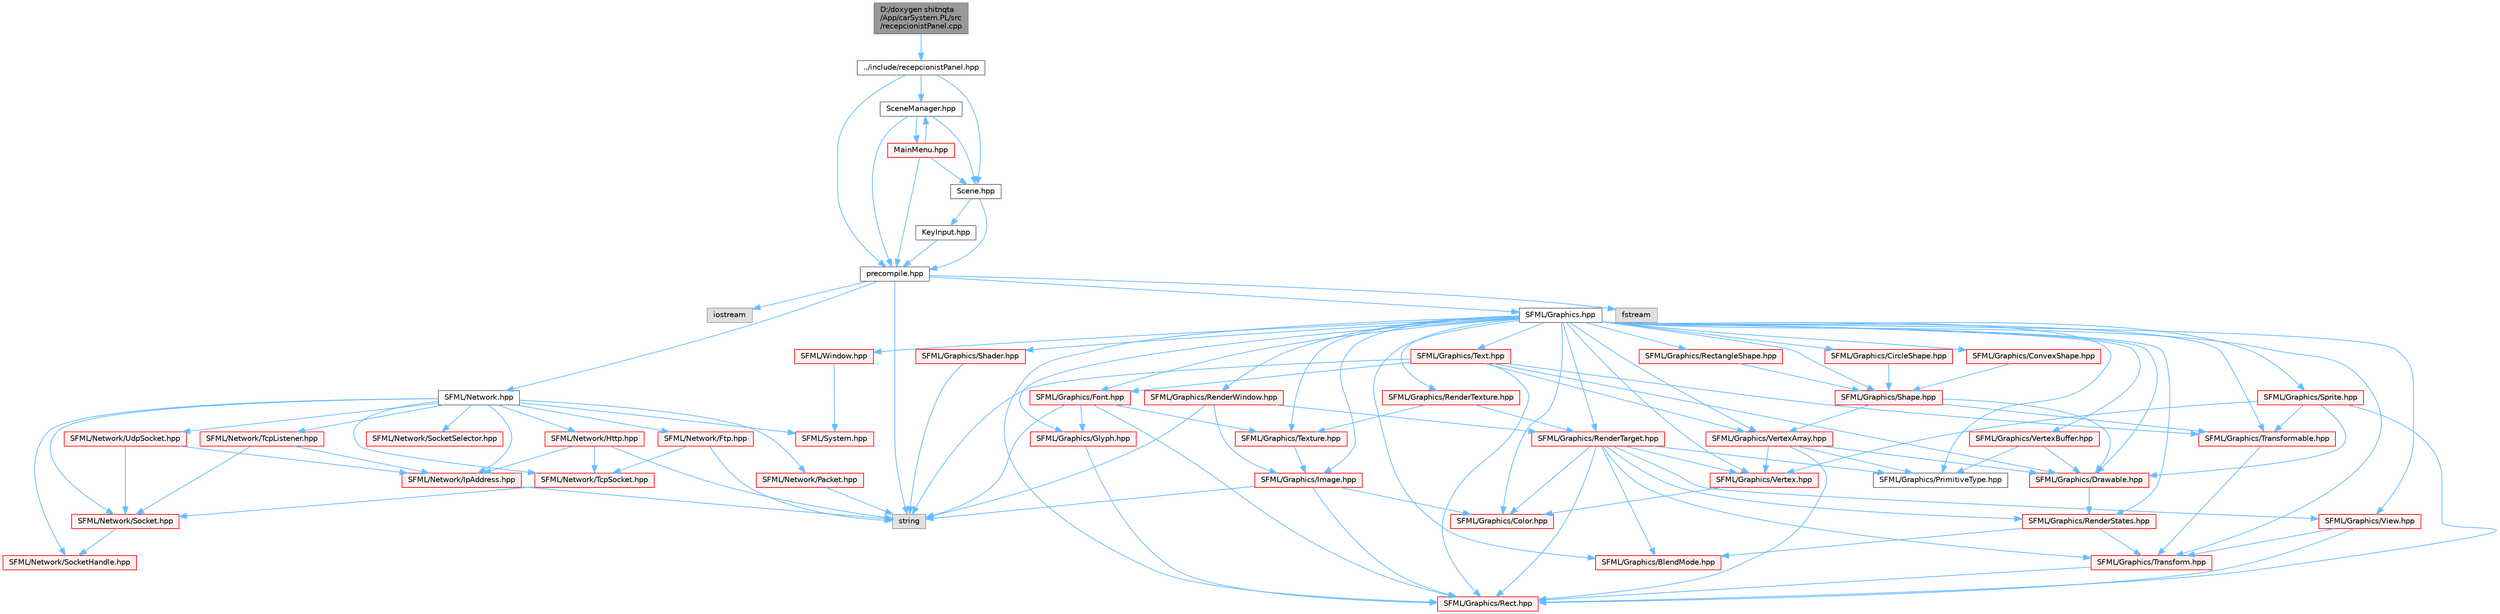 digraph "D:/doxygen shitnqta/App/carSystem.PL/src/recepcionistPanel.cpp"
{
 // INTERACTIVE_SVG=YES
 // LATEX_PDF_SIZE
  bgcolor="transparent";
  edge [fontname=Helvetica,fontsize=10,labelfontname=Helvetica,labelfontsize=10];
  node [fontname=Helvetica,fontsize=10,shape=box,height=0.2,width=0.4];
  Node1 [id="Node000001",label="D:/doxygen shitnqta\l/App/carSystem.PL/src\l/recepcionistPanel.cpp",height=0.2,width=0.4,color="gray40", fillcolor="grey60", style="filled", fontcolor="black",tooltip=" "];
  Node1 -> Node2 [id="edge1_Node000001_Node000002",color="steelblue1",style="solid",tooltip=" "];
  Node2 [id="Node000002",label="../include/recepcionistPanel.hpp",height=0.2,width=0.4,color="grey40", fillcolor="white", style="filled",URL="$a00293.html",tooltip=" "];
  Node2 -> Node3 [id="edge2_Node000002_Node000003",color="steelblue1",style="solid",tooltip=" "];
  Node3 [id="Node000003",label="precompile.hpp",height=0.2,width=0.4,color="grey40", fillcolor="white", style="filled",URL="$a02200.html",tooltip=" "];
  Node3 -> Node4 [id="edge3_Node000003_Node000004",color="steelblue1",style="solid",tooltip=" "];
  Node4 [id="Node000004",label="iostream",height=0.2,width=0.4,color="grey60", fillcolor="#E0E0E0", style="filled",tooltip=" "];
  Node3 -> Node5 [id="edge4_Node000003_Node000005",color="steelblue1",style="solid",tooltip=" "];
  Node5 [id="Node000005",label="SFML/Graphics.hpp",height=0.2,width=0.4,color="grey40", fillcolor="white", style="filled",URL="$a00452.html",tooltip=" "];
  Node5 -> Node6 [id="edge5_Node000005_Node000006",color="steelblue1",style="solid",tooltip=" "];
  Node6 [id="Node000006",label="SFML/Window.hpp",height=0.2,width=0.4,color="red", fillcolor="#FFF0F0", style="filled",URL="$a00605.html",tooltip=" "];
  Node6 -> Node7 [id="edge6_Node000006_Node000007",color="steelblue1",style="solid",tooltip=" "];
  Node7 [id="Node000007",label="SFML/System.hpp",height=0.2,width=0.4,color="red", fillcolor="#FFF0F0", style="filled",URL="$a00566.html",tooltip=" "];
  Node5 -> Node57 [id="edge7_Node000005_Node000057",color="steelblue1",style="solid",tooltip=" "];
  Node57 [id="Node000057",label="SFML/Graphics/BlendMode.hpp",height=0.2,width=0.4,color="red", fillcolor="#FFF0F0", style="filled",URL="$a00365.html",tooltip=" "];
  Node5 -> Node59 [id="edge8_Node000005_Node000059",color="steelblue1",style="solid",tooltip=" "];
  Node59 [id="Node000059",label="SFML/Graphics/CircleShape.hpp",height=0.2,width=0.4,color="red", fillcolor="#FFF0F0", style="filled",URL="$a00368.html",tooltip=" "];
  Node59 -> Node60 [id="edge9_Node000059_Node000060",color="steelblue1",style="solid",tooltip=" "];
  Node60 [id="Node000060",label="SFML/Graphics/Shape.hpp",height=0.2,width=0.4,color="red", fillcolor="#FFF0F0", style="filled",URL="$a00422.html",tooltip=" "];
  Node60 -> Node61 [id="edge10_Node000060_Node000061",color="steelblue1",style="solid",tooltip=" "];
  Node61 [id="Node000061",label="SFML/Graphics/Drawable.hpp",height=0.2,width=0.4,color="red", fillcolor="#FFF0F0", style="filled",URL="$a00377.html",tooltip=" "];
  Node61 -> Node62 [id="edge11_Node000061_Node000062",color="steelblue1",style="solid",tooltip=" "];
  Node62 [id="Node000062",label="SFML/Graphics/RenderStates.hpp",height=0.2,width=0.4,color="red", fillcolor="#FFF0F0", style="filled",URL="$a00407.html",tooltip=" "];
  Node62 -> Node57 [id="edge12_Node000062_Node000057",color="steelblue1",style="solid",tooltip=" "];
  Node62 -> Node63 [id="edge13_Node000062_Node000063",color="steelblue1",style="solid",tooltip=" "];
  Node63 [id="Node000063",label="SFML/Graphics/Transform.hpp",height=0.2,width=0.4,color="red", fillcolor="#FFF0F0", style="filled",URL="$a00434.html",tooltip=" "];
  Node63 -> Node64 [id="edge14_Node000063_Node000064",color="steelblue1",style="solid",tooltip=" "];
  Node64 [id="Node000064",label="SFML/Graphics/Rect.hpp",height=0.2,width=0.4,color="red", fillcolor="#FFF0F0", style="filled",URL="$a00398.html",tooltip=" "];
  Node60 -> Node66 [id="edge15_Node000060_Node000066",color="steelblue1",style="solid",tooltip=" "];
  Node66 [id="Node000066",label="SFML/Graphics/Transformable.hpp",height=0.2,width=0.4,color="red", fillcolor="#FFF0F0", style="filled",URL="$a00437.html",tooltip=" "];
  Node66 -> Node63 [id="edge16_Node000066_Node000063",color="steelblue1",style="solid",tooltip=" "];
  Node60 -> Node67 [id="edge17_Node000060_Node000067",color="steelblue1",style="solid",tooltip=" "];
  Node67 [id="Node000067",label="SFML/Graphics/VertexArray.hpp",height=0.2,width=0.4,color="red", fillcolor="#FFF0F0", style="filled",URL="$a00443.html",tooltip=" "];
  Node67 -> Node68 [id="edge18_Node000067_Node000068",color="steelblue1",style="solid",tooltip=" "];
  Node68 [id="Node000068",label="SFML/Graphics/Vertex.hpp",height=0.2,width=0.4,color="red", fillcolor="#FFF0F0", style="filled",URL="$a00440.html",tooltip=" "];
  Node68 -> Node69 [id="edge19_Node000068_Node000069",color="steelblue1",style="solid",tooltip=" "];
  Node69 [id="Node000069",label="SFML/Graphics/Color.hpp",height=0.2,width=0.4,color="red", fillcolor="#FFF0F0", style="filled",URL="$a00371.html",tooltip=" "];
  Node67 -> Node70 [id="edge20_Node000067_Node000070",color="steelblue1",style="solid",tooltip=" "];
  Node70 [id="Node000070",label="SFML/Graphics/PrimitiveType.hpp",height=0.2,width=0.4,color="grey40", fillcolor="white", style="filled",URL="$a00395.html",tooltip=" "];
  Node67 -> Node64 [id="edge21_Node000067_Node000064",color="steelblue1",style="solid",tooltip=" "];
  Node67 -> Node61 [id="edge22_Node000067_Node000061",color="steelblue1",style="solid",tooltip=" "];
  Node5 -> Node69 [id="edge23_Node000005_Node000069",color="steelblue1",style="solid",tooltip=" "];
  Node5 -> Node71 [id="edge24_Node000005_Node000071",color="steelblue1",style="solid",tooltip=" "];
  Node71 [id="Node000071",label="SFML/Graphics/ConvexShape.hpp",height=0.2,width=0.4,color="red", fillcolor="#FFF0F0", style="filled",URL="$a00374.html",tooltip=" "];
  Node71 -> Node60 [id="edge25_Node000071_Node000060",color="steelblue1",style="solid",tooltip=" "];
  Node5 -> Node61 [id="edge26_Node000005_Node000061",color="steelblue1",style="solid",tooltip=" "];
  Node5 -> Node72 [id="edge27_Node000005_Node000072",color="steelblue1",style="solid",tooltip=" "];
  Node72 [id="Node000072",label="SFML/Graphics/Font.hpp",height=0.2,width=0.4,color="red", fillcolor="#FFF0F0", style="filled",URL="$a00380.html",tooltip=" "];
  Node72 -> Node73 [id="edge28_Node000072_Node000073",color="steelblue1",style="solid",tooltip=" "];
  Node73 [id="Node000073",label="SFML/Graphics/Glyph.hpp",height=0.2,width=0.4,color="red", fillcolor="#FFF0F0", style="filled",URL="$a00389.html",tooltip=" "];
  Node73 -> Node64 [id="edge29_Node000073_Node000064",color="steelblue1",style="solid",tooltip=" "];
  Node72 -> Node74 [id="edge30_Node000072_Node000074",color="steelblue1",style="solid",tooltip=" "];
  Node74 [id="Node000074",label="SFML/Graphics/Texture.hpp",height=0.2,width=0.4,color="red", fillcolor="#FFF0F0", style="filled",URL="$a00431.html",tooltip=" "];
  Node74 -> Node75 [id="edge31_Node000074_Node000075",color="steelblue1",style="solid",tooltip=" "];
  Node75 [id="Node000075",label="SFML/Graphics/Image.hpp",height=0.2,width=0.4,color="red", fillcolor="#FFF0F0", style="filled",URL="$a00392.html",tooltip=" "];
  Node75 -> Node69 [id="edge32_Node000075_Node000069",color="steelblue1",style="solid",tooltip=" "];
  Node75 -> Node64 [id="edge33_Node000075_Node000064",color="steelblue1",style="solid",tooltip=" "];
  Node75 -> Node18 [id="edge34_Node000075_Node000018",color="steelblue1",style="solid",tooltip=" "];
  Node18 [id="Node000018",label="string",height=0.2,width=0.4,color="grey60", fillcolor="#E0E0E0", style="filled",tooltip=" "];
  Node72 -> Node64 [id="edge35_Node000072_Node000064",color="steelblue1",style="solid",tooltip=" "];
  Node72 -> Node18 [id="edge36_Node000072_Node000018",color="steelblue1",style="solid",tooltip=" "];
  Node5 -> Node73 [id="edge37_Node000005_Node000073",color="steelblue1",style="solid",tooltip=" "];
  Node5 -> Node75 [id="edge38_Node000005_Node000075",color="steelblue1",style="solid",tooltip=" "];
  Node5 -> Node70 [id="edge39_Node000005_Node000070",color="steelblue1",style="solid",tooltip=" "];
  Node5 -> Node64 [id="edge40_Node000005_Node000064",color="steelblue1",style="solid",tooltip=" "];
  Node5 -> Node77 [id="edge41_Node000005_Node000077",color="steelblue1",style="solid",tooltip=" "];
  Node77 [id="Node000077",label="SFML/Graphics/RectangleShape.hpp",height=0.2,width=0.4,color="red", fillcolor="#FFF0F0", style="filled",URL="$a00404.html",tooltip=" "];
  Node77 -> Node60 [id="edge42_Node000077_Node000060",color="steelblue1",style="solid",tooltip=" "];
  Node5 -> Node62 [id="edge43_Node000005_Node000062",color="steelblue1",style="solid",tooltip=" "];
  Node5 -> Node78 [id="edge44_Node000005_Node000078",color="steelblue1",style="solid",tooltip=" "];
  Node78 [id="Node000078",label="SFML/Graphics/RenderTarget.hpp",height=0.2,width=0.4,color="red", fillcolor="#FFF0F0", style="filled",URL="$a00410.html",tooltip=" "];
  Node78 -> Node69 [id="edge45_Node000078_Node000069",color="steelblue1",style="solid",tooltip=" "];
  Node78 -> Node64 [id="edge46_Node000078_Node000064",color="steelblue1",style="solid",tooltip=" "];
  Node78 -> Node79 [id="edge47_Node000078_Node000079",color="steelblue1",style="solid",tooltip=" "];
  Node79 [id="Node000079",label="SFML/Graphics/View.hpp",height=0.2,width=0.4,color="red", fillcolor="#FFF0F0", style="filled",URL="$a00449.html",tooltip=" "];
  Node79 -> Node64 [id="edge48_Node000079_Node000064",color="steelblue1",style="solid",tooltip=" "];
  Node79 -> Node63 [id="edge49_Node000079_Node000063",color="steelblue1",style="solid",tooltip=" "];
  Node78 -> Node63 [id="edge50_Node000078_Node000063",color="steelblue1",style="solid",tooltip=" "];
  Node78 -> Node57 [id="edge51_Node000078_Node000057",color="steelblue1",style="solid",tooltip=" "];
  Node78 -> Node62 [id="edge52_Node000078_Node000062",color="steelblue1",style="solid",tooltip=" "];
  Node78 -> Node70 [id="edge53_Node000078_Node000070",color="steelblue1",style="solid",tooltip=" "];
  Node78 -> Node68 [id="edge54_Node000078_Node000068",color="steelblue1",style="solid",tooltip=" "];
  Node5 -> Node80 [id="edge55_Node000005_Node000080",color="steelblue1",style="solid",tooltip=" "];
  Node80 [id="Node000080",label="SFML/Graphics/RenderTexture.hpp",height=0.2,width=0.4,color="red", fillcolor="#FFF0F0", style="filled",URL="$a00413.html",tooltip=" "];
  Node80 -> Node74 [id="edge56_Node000080_Node000074",color="steelblue1",style="solid",tooltip=" "];
  Node80 -> Node78 [id="edge57_Node000080_Node000078",color="steelblue1",style="solid",tooltip=" "];
  Node5 -> Node81 [id="edge58_Node000005_Node000081",color="steelblue1",style="solid",tooltip=" "];
  Node81 [id="Node000081",label="SFML/Graphics/RenderWindow.hpp",height=0.2,width=0.4,color="red", fillcolor="#FFF0F0", style="filled",URL="$a00416.html",tooltip=" "];
  Node81 -> Node78 [id="edge59_Node000081_Node000078",color="steelblue1",style="solid",tooltip=" "];
  Node81 -> Node75 [id="edge60_Node000081_Node000075",color="steelblue1",style="solid",tooltip=" "];
  Node81 -> Node18 [id="edge61_Node000081_Node000018",color="steelblue1",style="solid",tooltip=" "];
  Node5 -> Node82 [id="edge62_Node000005_Node000082",color="steelblue1",style="solid",tooltip=" "];
  Node82 [id="Node000082",label="SFML/Graphics/Shader.hpp",height=0.2,width=0.4,color="red", fillcolor="#FFF0F0", style="filled",URL="$a00419.html",tooltip=" "];
  Node82 -> Node18 [id="edge63_Node000082_Node000018",color="steelblue1",style="solid",tooltip=" "];
  Node5 -> Node60 [id="edge64_Node000005_Node000060",color="steelblue1",style="solid",tooltip=" "];
  Node5 -> Node85 [id="edge65_Node000005_Node000085",color="steelblue1",style="solid",tooltip=" "];
  Node85 [id="Node000085",label="SFML/Graphics/Sprite.hpp",height=0.2,width=0.4,color="red", fillcolor="#FFF0F0", style="filled",URL="$a00425.html",tooltip=" "];
  Node85 -> Node61 [id="edge66_Node000085_Node000061",color="steelblue1",style="solid",tooltip=" "];
  Node85 -> Node66 [id="edge67_Node000085_Node000066",color="steelblue1",style="solid",tooltip=" "];
  Node85 -> Node68 [id="edge68_Node000085_Node000068",color="steelblue1",style="solid",tooltip=" "];
  Node85 -> Node64 [id="edge69_Node000085_Node000064",color="steelblue1",style="solid",tooltip=" "];
  Node5 -> Node86 [id="edge70_Node000005_Node000086",color="steelblue1",style="solid",tooltip=" "];
  Node86 [id="Node000086",label="SFML/Graphics/Text.hpp",height=0.2,width=0.4,color="red", fillcolor="#FFF0F0", style="filled",URL="$a00428.html",tooltip=" "];
  Node86 -> Node61 [id="edge71_Node000086_Node000061",color="steelblue1",style="solid",tooltip=" "];
  Node86 -> Node66 [id="edge72_Node000086_Node000066",color="steelblue1",style="solid",tooltip=" "];
  Node86 -> Node72 [id="edge73_Node000086_Node000072",color="steelblue1",style="solid",tooltip=" "];
  Node86 -> Node64 [id="edge74_Node000086_Node000064",color="steelblue1",style="solid",tooltip=" "];
  Node86 -> Node67 [id="edge75_Node000086_Node000067",color="steelblue1",style="solid",tooltip=" "];
  Node86 -> Node18 [id="edge76_Node000086_Node000018",color="steelblue1",style="solid",tooltip=" "];
  Node5 -> Node74 [id="edge77_Node000005_Node000074",color="steelblue1",style="solid",tooltip=" "];
  Node5 -> Node63 [id="edge78_Node000005_Node000063",color="steelblue1",style="solid",tooltip=" "];
  Node5 -> Node66 [id="edge79_Node000005_Node000066",color="steelblue1",style="solid",tooltip=" "];
  Node5 -> Node68 [id="edge80_Node000005_Node000068",color="steelblue1",style="solid",tooltip=" "];
  Node5 -> Node67 [id="edge81_Node000005_Node000067",color="steelblue1",style="solid",tooltip=" "];
  Node5 -> Node87 [id="edge82_Node000005_Node000087",color="steelblue1",style="solid",tooltip=" "];
  Node87 [id="Node000087",label="SFML/Graphics/VertexBuffer.hpp",height=0.2,width=0.4,color="red", fillcolor="#FFF0F0", style="filled",URL="$a00446.html",tooltip=" "];
  Node87 -> Node70 [id="edge83_Node000087_Node000070",color="steelblue1",style="solid",tooltip=" "];
  Node87 -> Node61 [id="edge84_Node000087_Node000061",color="steelblue1",style="solid",tooltip=" "];
  Node5 -> Node79 [id="edge85_Node000005_Node000079",color="steelblue1",style="solid",tooltip=" "];
  Node3 -> Node18 [id="edge86_Node000003_Node000018",color="steelblue1",style="solid",tooltip=" "];
  Node3 -> Node88 [id="edge87_Node000003_Node000088",color="steelblue1",style="solid",tooltip=" "];
  Node88 [id="Node000088",label="SFML/Network.hpp",height=0.2,width=0.4,color="grey40", fillcolor="white", style="filled",URL="$a00488.html",tooltip=" "];
  Node88 -> Node7 [id="edge88_Node000088_Node000007",color="steelblue1",style="solid",tooltip=" "];
  Node88 -> Node89 [id="edge89_Node000088_Node000089",color="steelblue1",style="solid",tooltip=" "];
  Node89 [id="Node000089",label="SFML/Network/Ftp.hpp",height=0.2,width=0.4,color="red", fillcolor="#FFF0F0", style="filled",URL="$a00458.html",tooltip=" "];
  Node89 -> Node91 [id="edge90_Node000089_Node000091",color="steelblue1",style="solid",tooltip=" "];
  Node91 [id="Node000091",label="SFML/Network/TcpSocket.hpp",height=0.2,width=0.4,color="red", fillcolor="#FFF0F0", style="filled",URL="$a00482.html",tooltip=" "];
  Node91 -> Node92 [id="edge91_Node000091_Node000092",color="steelblue1",style="solid",tooltip=" "];
  Node92 [id="Node000092",label="SFML/Network/Socket.hpp",height=0.2,width=0.4,color="red", fillcolor="#FFF0F0", style="filled",URL="$a00470.html",tooltip=" "];
  Node92 -> Node93 [id="edge92_Node000092_Node000093",color="steelblue1",style="solid",tooltip=" "];
  Node93 [id="Node000093",label="SFML/Network/SocketHandle.hpp",height=0.2,width=0.4,color="red", fillcolor="#FFF0F0", style="filled",URL="$a00473.html",tooltip=" "];
  Node89 -> Node18 [id="edge93_Node000089_Node000018",color="steelblue1",style="solid",tooltip=" "];
  Node88 -> Node94 [id="edge94_Node000088_Node000094",color="steelblue1",style="solid",tooltip=" "];
  Node94 [id="Node000094",label="SFML/Network/Http.hpp",height=0.2,width=0.4,color="red", fillcolor="#FFF0F0", style="filled",URL="$a00461.html",tooltip=" "];
  Node94 -> Node95 [id="edge95_Node000094_Node000095",color="steelblue1",style="solid",tooltip=" "];
  Node95 [id="Node000095",label="SFML/Network/IpAddress.hpp",height=0.2,width=0.4,color="red", fillcolor="#FFF0F0", style="filled",URL="$a00464.html",tooltip=" "];
  Node95 -> Node18 [id="edge96_Node000095_Node000018",color="steelblue1",style="solid",tooltip=" "];
  Node94 -> Node91 [id="edge97_Node000094_Node000091",color="steelblue1",style="solid",tooltip=" "];
  Node94 -> Node18 [id="edge98_Node000094_Node000018",color="steelblue1",style="solid",tooltip=" "];
  Node88 -> Node95 [id="edge99_Node000088_Node000095",color="steelblue1",style="solid",tooltip=" "];
  Node88 -> Node97 [id="edge100_Node000088_Node000097",color="steelblue1",style="solid",tooltip=" "];
  Node97 [id="Node000097",label="SFML/Network/Packet.hpp",height=0.2,width=0.4,color="red", fillcolor="#FFF0F0", style="filled",URL="$a00467.html",tooltip=" "];
  Node97 -> Node18 [id="edge101_Node000097_Node000018",color="steelblue1",style="solid",tooltip=" "];
  Node88 -> Node92 [id="edge102_Node000088_Node000092",color="steelblue1",style="solid",tooltip=" "];
  Node88 -> Node93 [id="edge103_Node000088_Node000093",color="steelblue1",style="solid",tooltip=" "];
  Node88 -> Node98 [id="edge104_Node000088_Node000098",color="steelblue1",style="solid",tooltip=" "];
  Node98 [id="Node000098",label="SFML/Network/SocketSelector.hpp",height=0.2,width=0.4,color="red", fillcolor="#FFF0F0", style="filled",URL="$a00476.html",tooltip=" "];
  Node88 -> Node99 [id="edge105_Node000088_Node000099",color="steelblue1",style="solid",tooltip=" "];
  Node99 [id="Node000099",label="SFML/Network/TcpListener.hpp",height=0.2,width=0.4,color="red", fillcolor="#FFF0F0", style="filled",URL="$a00479.html",tooltip=" "];
  Node99 -> Node92 [id="edge106_Node000099_Node000092",color="steelblue1",style="solid",tooltip=" "];
  Node99 -> Node95 [id="edge107_Node000099_Node000095",color="steelblue1",style="solid",tooltip=" "];
  Node88 -> Node91 [id="edge108_Node000088_Node000091",color="steelblue1",style="solid",tooltip=" "];
  Node88 -> Node100 [id="edge109_Node000088_Node000100",color="steelblue1",style="solid",tooltip=" "];
  Node100 [id="Node000100",label="SFML/Network/UdpSocket.hpp",height=0.2,width=0.4,color="red", fillcolor="#FFF0F0", style="filled",URL="$a00485.html",tooltip=" "];
  Node100 -> Node92 [id="edge110_Node000100_Node000092",color="steelblue1",style="solid",tooltip=" "];
  Node100 -> Node95 [id="edge111_Node000100_Node000095",color="steelblue1",style="solid",tooltip=" "];
  Node3 -> Node101 [id="edge112_Node000003_Node000101",color="steelblue1",style="solid",tooltip=" "];
  Node101 [id="Node000101",label="fstream",height=0.2,width=0.4,color="grey60", fillcolor="#E0E0E0", style="filled",tooltip=" "];
  Node2 -> Node102 [id="edge113_Node000002_Node000102",color="steelblue1",style="solid",tooltip=" "];
  Node102 [id="Node000102",label="Scene.hpp",height=0.2,width=0.4,color="grey40", fillcolor="white", style="filled",URL="$a00302.html",tooltip=" "];
  Node102 -> Node3 [id="edge114_Node000102_Node000003",color="steelblue1",style="solid",tooltip=" "];
  Node102 -> Node103 [id="edge115_Node000102_Node000103",color="steelblue1",style="solid",tooltip=" "];
  Node103 [id="Node000103",label="KeyInput.hpp",height=0.2,width=0.4,color="grey40", fillcolor="white", style="filled",URL="$a00275.html",tooltip=" "];
  Node103 -> Node3 [id="edge116_Node000103_Node000003",color="steelblue1",style="solid",tooltip=" "];
  Node2 -> Node104 [id="edge117_Node000002_Node000104",color="steelblue1",style="solid",tooltip=" "];
  Node104 [id="Node000104",label="SceneManager.hpp",height=0.2,width=0.4,color="grey40", fillcolor="white", style="filled",URL="$a00305.html",tooltip=" "];
  Node104 -> Node3 [id="edge118_Node000104_Node000003",color="steelblue1",style="solid",tooltip=" "];
  Node104 -> Node102 [id="edge119_Node000104_Node000102",color="steelblue1",style="solid",tooltip=" "];
  Node104 -> Node105 [id="edge120_Node000104_Node000105",color="steelblue1",style="solid",tooltip=" "];
  Node105 [id="Node000105",label="MainMenu.hpp",height=0.2,width=0.4,color="red", fillcolor="#FFF0F0", style="filled",URL="$a00284.html",tooltip=" "];
  Node105 -> Node3 [id="edge121_Node000105_Node000003",color="steelblue1",style="solid",tooltip=" "];
  Node105 -> Node102 [id="edge122_Node000105_Node000102",color="steelblue1",style="solid",tooltip=" "];
  Node105 -> Node104 [id="edge123_Node000105_Node000104",color="steelblue1",style="solid",tooltip=" "];
}
